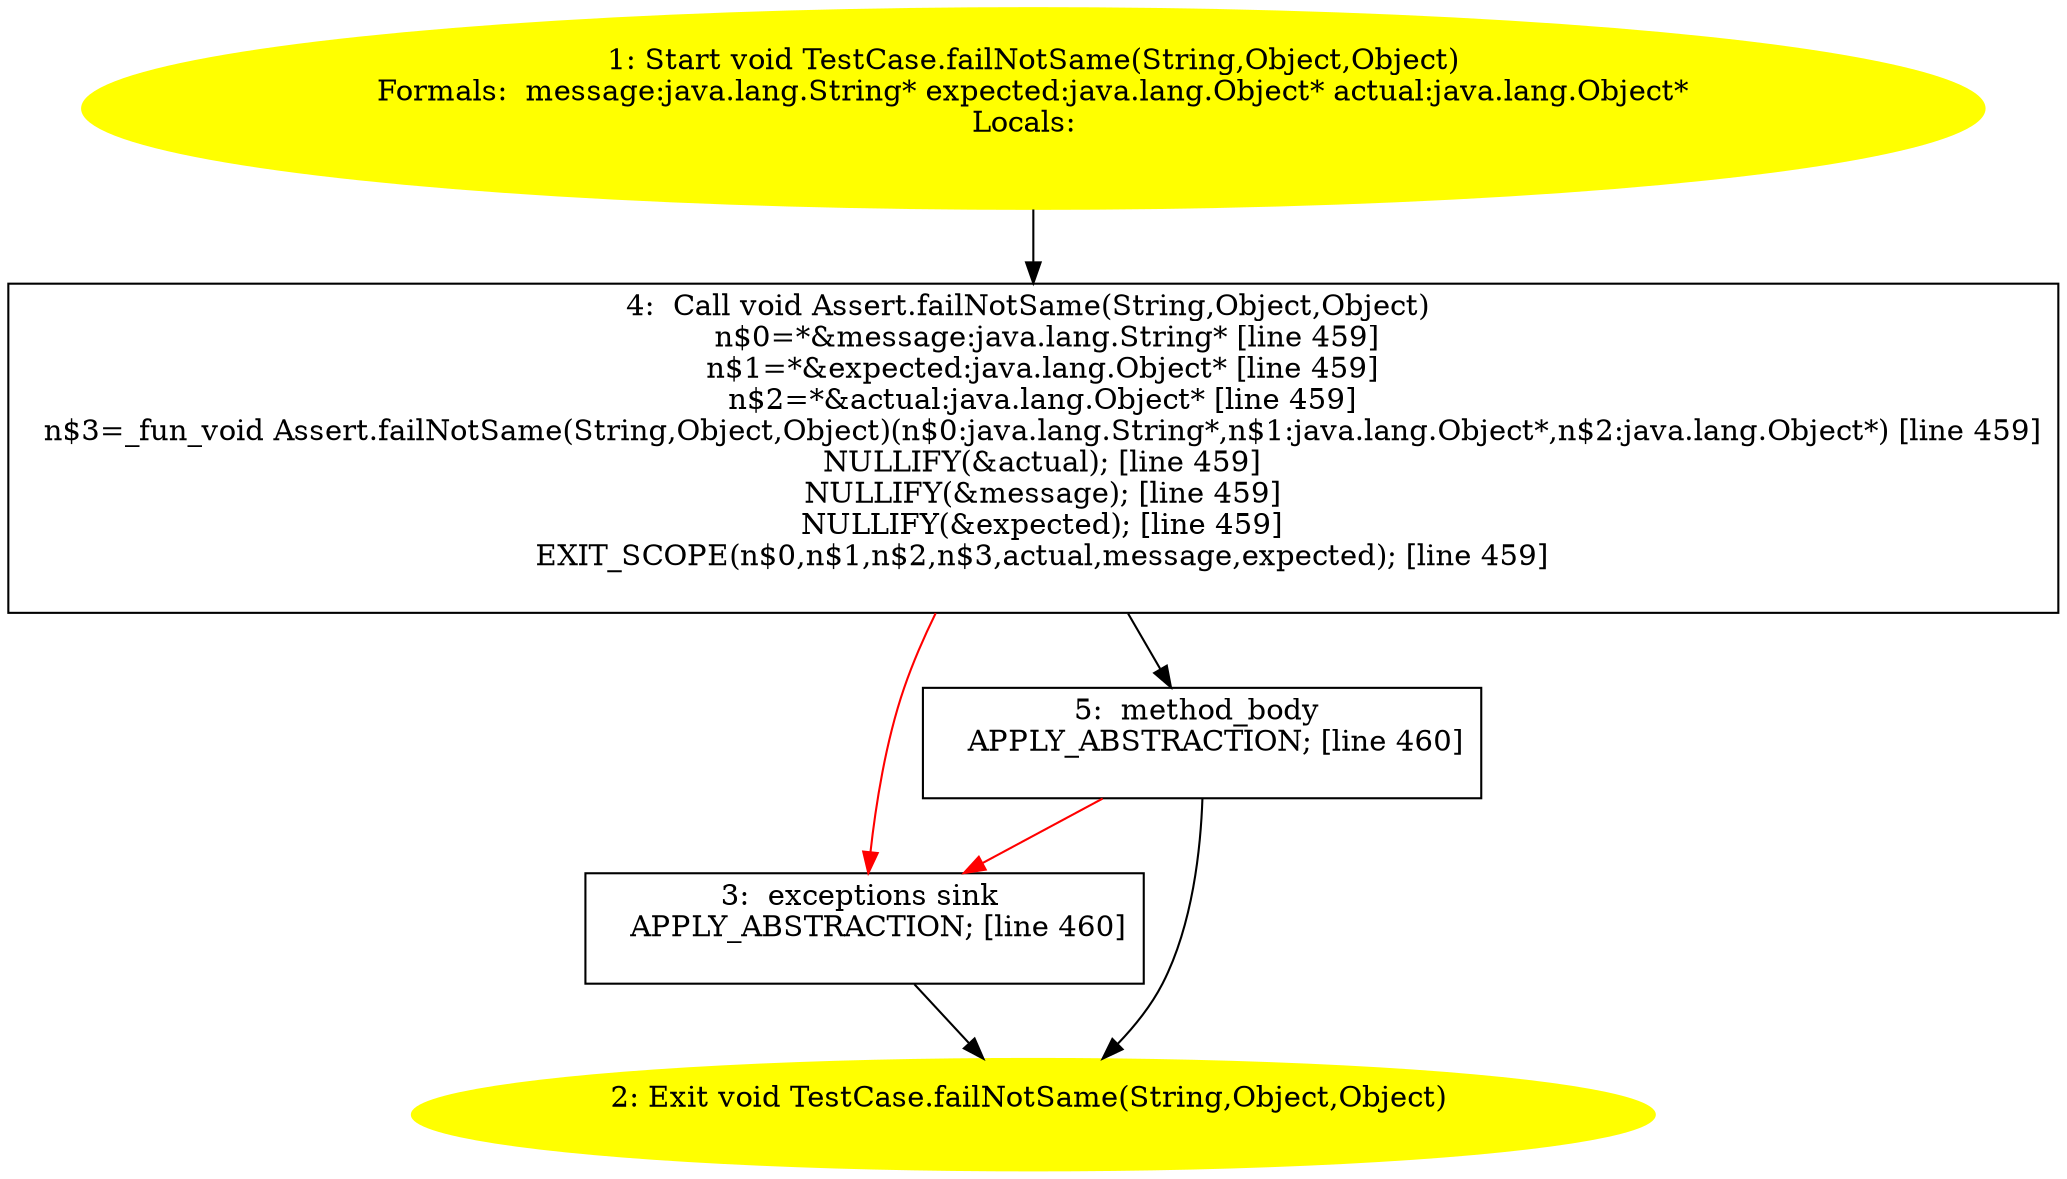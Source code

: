 /* @generated */
digraph cfg {
"junit.framework.TestCase.failNotSame(java.lang.String,java.lang.Object,java.lang.Object):void.84142124ef2b3687b976560e367ebad6_1" [label="1: Start void TestCase.failNotSame(String,Object,Object)\nFormals:  message:java.lang.String* expected:java.lang.Object* actual:java.lang.Object*\nLocals:  \n  " color=yellow style=filled]
	

	 "junit.framework.TestCase.failNotSame(java.lang.String,java.lang.Object,java.lang.Object):void.84142124ef2b3687b976560e367ebad6_1" -> "junit.framework.TestCase.failNotSame(java.lang.String,java.lang.Object,java.lang.Object):void.84142124ef2b3687b976560e367ebad6_4" ;
"junit.framework.TestCase.failNotSame(java.lang.String,java.lang.Object,java.lang.Object):void.84142124ef2b3687b976560e367ebad6_2" [label="2: Exit void TestCase.failNotSame(String,Object,Object) \n  " color=yellow style=filled]
	

"junit.framework.TestCase.failNotSame(java.lang.String,java.lang.Object,java.lang.Object):void.84142124ef2b3687b976560e367ebad6_3" [label="3:  exceptions sink \n   APPLY_ABSTRACTION; [line 460]\n " shape="box"]
	

	 "junit.framework.TestCase.failNotSame(java.lang.String,java.lang.Object,java.lang.Object):void.84142124ef2b3687b976560e367ebad6_3" -> "junit.framework.TestCase.failNotSame(java.lang.String,java.lang.Object,java.lang.Object):void.84142124ef2b3687b976560e367ebad6_2" ;
"junit.framework.TestCase.failNotSame(java.lang.String,java.lang.Object,java.lang.Object):void.84142124ef2b3687b976560e367ebad6_4" [label="4:  Call void Assert.failNotSame(String,Object,Object) \n   n$0=*&message:java.lang.String* [line 459]\n  n$1=*&expected:java.lang.Object* [line 459]\n  n$2=*&actual:java.lang.Object* [line 459]\n  n$3=_fun_void Assert.failNotSame(String,Object,Object)(n$0:java.lang.String*,n$1:java.lang.Object*,n$2:java.lang.Object*) [line 459]\n  NULLIFY(&actual); [line 459]\n  NULLIFY(&message); [line 459]\n  NULLIFY(&expected); [line 459]\n  EXIT_SCOPE(n$0,n$1,n$2,n$3,actual,message,expected); [line 459]\n " shape="box"]
	

	 "junit.framework.TestCase.failNotSame(java.lang.String,java.lang.Object,java.lang.Object):void.84142124ef2b3687b976560e367ebad6_4" -> "junit.framework.TestCase.failNotSame(java.lang.String,java.lang.Object,java.lang.Object):void.84142124ef2b3687b976560e367ebad6_5" ;
	 "junit.framework.TestCase.failNotSame(java.lang.String,java.lang.Object,java.lang.Object):void.84142124ef2b3687b976560e367ebad6_4" -> "junit.framework.TestCase.failNotSame(java.lang.String,java.lang.Object,java.lang.Object):void.84142124ef2b3687b976560e367ebad6_3" [color="red" ];
"junit.framework.TestCase.failNotSame(java.lang.String,java.lang.Object,java.lang.Object):void.84142124ef2b3687b976560e367ebad6_5" [label="5:  method_body \n   APPLY_ABSTRACTION; [line 460]\n " shape="box"]
	

	 "junit.framework.TestCase.failNotSame(java.lang.String,java.lang.Object,java.lang.Object):void.84142124ef2b3687b976560e367ebad6_5" -> "junit.framework.TestCase.failNotSame(java.lang.String,java.lang.Object,java.lang.Object):void.84142124ef2b3687b976560e367ebad6_2" ;
	 "junit.framework.TestCase.failNotSame(java.lang.String,java.lang.Object,java.lang.Object):void.84142124ef2b3687b976560e367ebad6_5" -> "junit.framework.TestCase.failNotSame(java.lang.String,java.lang.Object,java.lang.Object):void.84142124ef2b3687b976560e367ebad6_3" [color="red" ];
}
